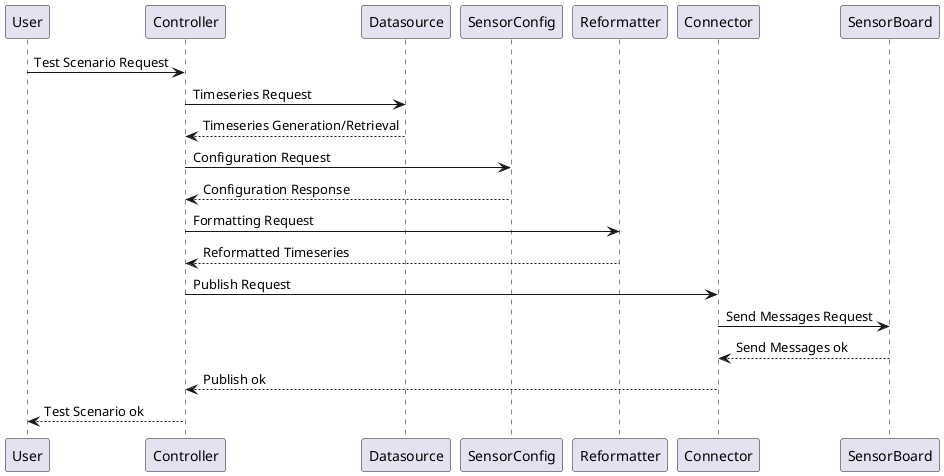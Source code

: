 @startuml
User -> Controller: Test Scenario Request

Datasource <- Controller: Timeseries Request
Datasource --> Controller: Timeseries Generation/Retrieval

SensorConfig <- Controller: Configuration Request
SensorConfig --> Controller: Configuration Response

Controller -> Reformatter: Formatting Request
Controller <-- Reformatter: Reformatted Timeseries

Controller -> Connector: Publish Request
Connector -> SensorBoard: Send Messages Request
Connector <-- SensorBoard: Send Messages ok
Controller <-- Connector: Publish ok
User <-- Controller: Test Scenario ok
@enduml
